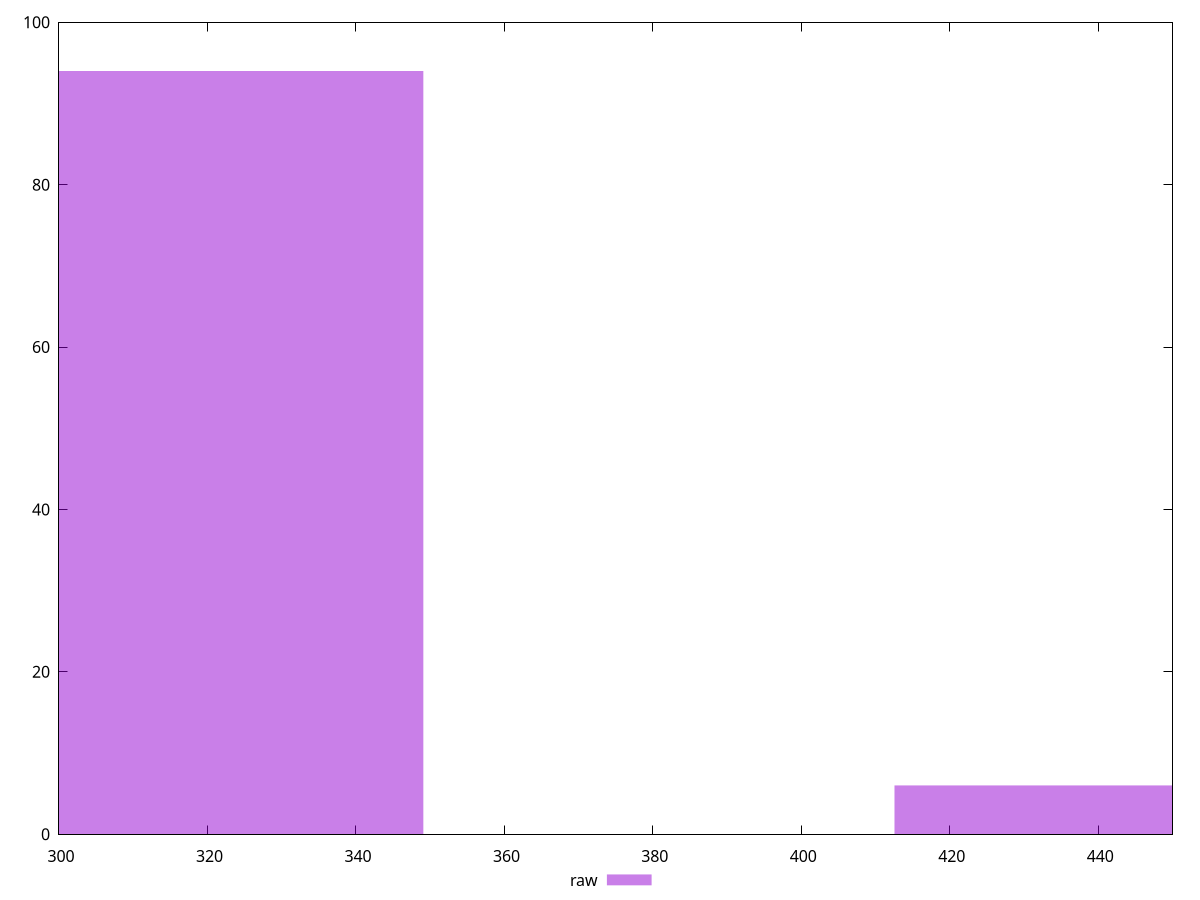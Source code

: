 reset

$raw <<EOF
317.34587298926203 94
444.2842221849668 6
EOF

set key outside below
set boxwidth 63.4691745978524
set xrange [300:450]
set yrange [0:100]
set trange [0:100]
set style fill transparent solid 0.5 noborder
set terminal svg size 640, 490 enhanced background rgb 'white'
set output "report_00025_2021-02-22T21:38:55.199Z/uses-text-compression/samples/pages+cached+noadtech+nomedia/raw/histogram.svg"

plot $raw title "raw" with boxes

reset
